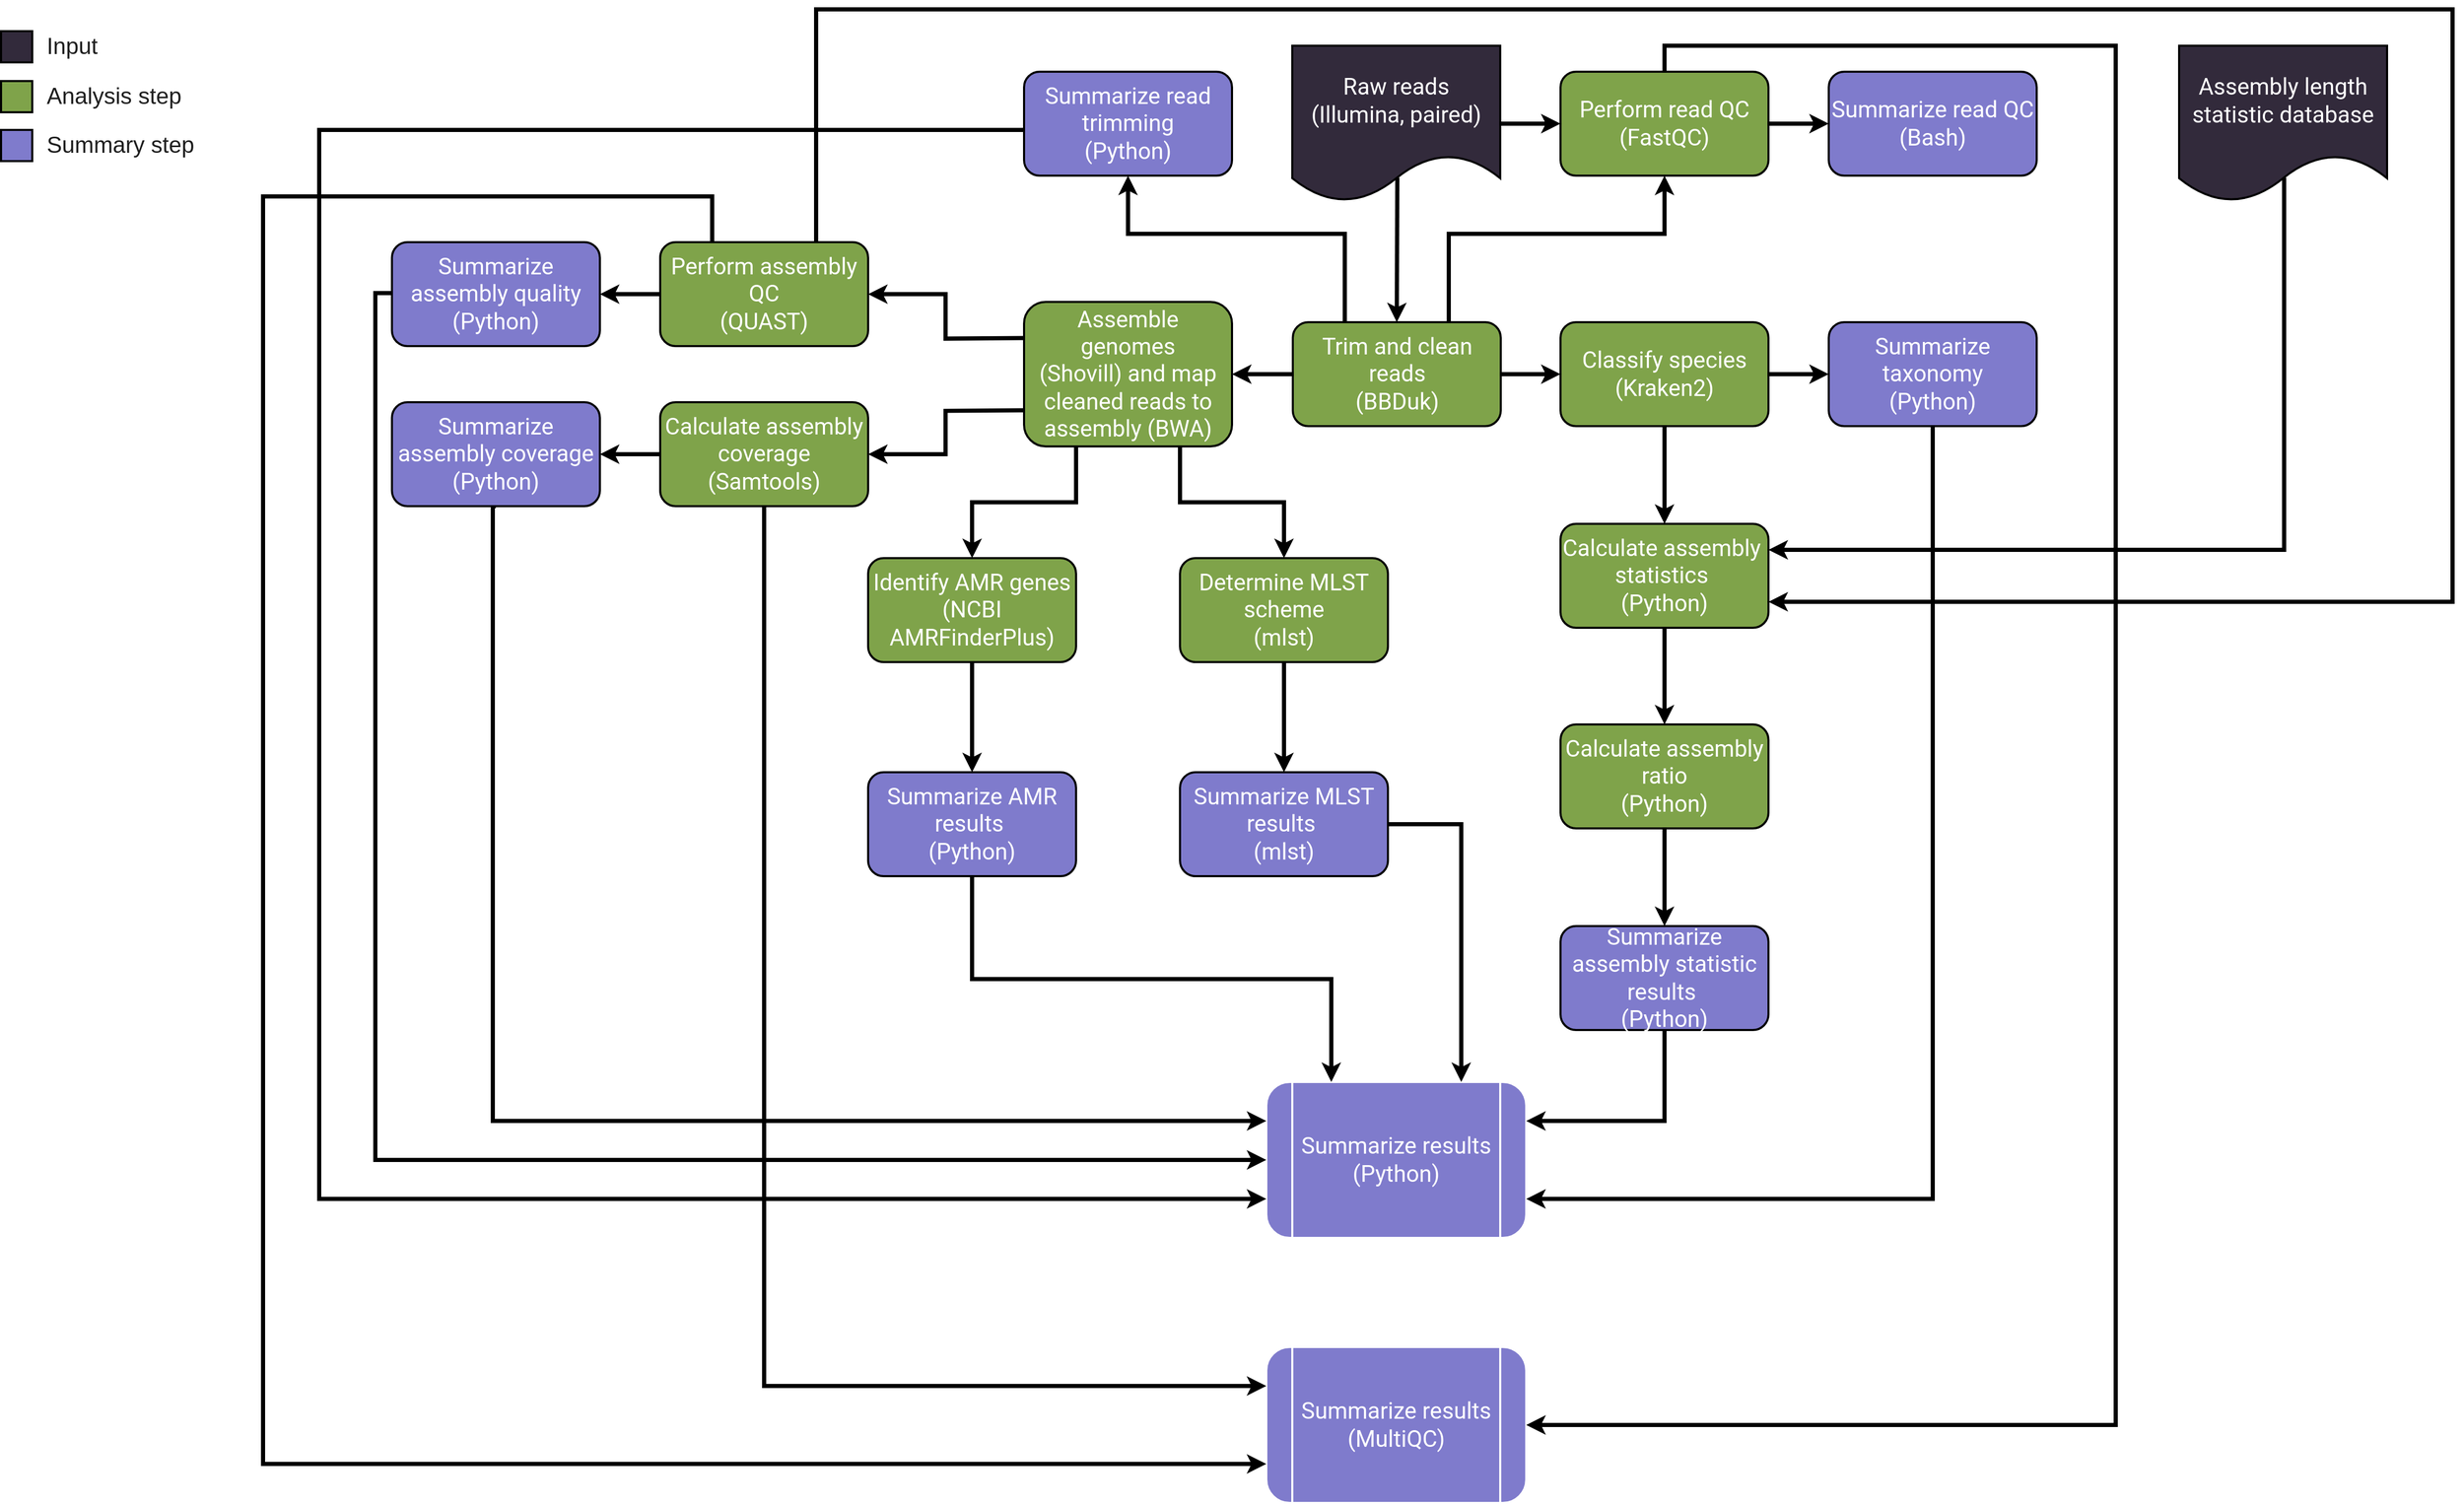 <mxfile version="24.7.4">
  <diagram id="zaj-77zzGth_qm0ea0zi" name="Page-1">
    <mxGraphModel dx="3568" dy="1560" grid="1" gridSize="18" guides="1" tooltips="1" connect="1" arrows="1" fold="1" page="1" pageScale="1" pageWidth="700" pageHeight="1000" math="0" shadow="0">
      <root>
        <mxCell id="0" />
        <mxCell id="1" parent="0" />
        <mxCell id="bG7kF-eDyVyMRc1yQhHg-40" style="edgeStyle=orthogonalEdgeStyle;rounded=0;orthogonalLoop=1;jettySize=auto;html=1;exitX=1;exitY=0.5;exitDx=0;exitDy=0;entryX=0;entryY=0.5;entryDx=0;entryDy=0;strokeWidth=3;fontColor=#FFFFFF;" parent="1" edge="1">
          <mxGeometry relative="1" as="geometry">
            <mxPoint x="1115.5" y="553" as="sourcePoint" />
          </mxGeometry>
        </mxCell>
        <mxCell id="eSTzG9Dg9wsVzItm2bsZ-59" value="&lt;div style=&quot;font-size: 22px&quot;&gt;Summarize results&lt;br&gt;&lt;/div&gt;&lt;div style=&quot;font-size: 22px&quot;&gt;(&lt;font color=&quot;#FFFFFF&quot;&gt;Python&lt;/font&gt;)&lt;/div&gt;" style="shape=process;whiteSpace=wrap;html=1;backgroundOutline=1;rounded=1;fontSize=22;fillColor=#7F7BCC;strokeColor=#FFFFFF;fontFamily=Roboto;fontSource=https%3A%2F%2Ffonts.googleapis.com%2Fcss%3Ffamily%3DRoboto;strokeWidth=2;fontColor=#FFFFFF;" parent="1" vertex="1">
          <mxGeometry x="623" y="1122" width="250" height="150" as="geometry" />
        </mxCell>
        <mxCell id="PkgLt4SOAebxEJz2yjH2-6" value="&lt;div style=&quot;font-size: 22px&quot;&gt;Summarize results&lt;br&gt;&lt;/div&gt;&lt;div style=&quot;font-size: 22px&quot;&gt;(MultiQC)&lt;br style=&quot;font-size: 22px&quot;&gt;&lt;/div&gt;" style="shape=process;whiteSpace=wrap;html=1;backgroundOutline=1;rounded=1;fontSize=22;fillColor=#7F7BCC;strokeColor=#FFFFFF;fontFamily=Roboto;fontSource=https%3A%2F%2Ffonts.googleapis.com%2Fcss%3Ffamily%3DRoboto;strokeWidth=2;fontColor=#FFFFFF;" parent="1" vertex="1">
          <mxGeometry x="623" y="1377" width="250" height="150" as="geometry" />
        </mxCell>
        <mxCell id="JsJ1Nn-EEoEPCJZCX59y-26" style="edgeStyle=orthogonalEdgeStyle;rounded=0;orthogonalLoop=1;jettySize=auto;html=1;exitX=0.25;exitY=0;exitDx=0;exitDy=0;entryX=0.5;entryY=1;entryDx=0;entryDy=0;strokeWidth=4;" parent="1" source="eSTzG9Dg9wsVzItm2bsZ-2" target="PkgLt4SOAebxEJz2yjH2-20" edge="1">
          <mxGeometry relative="1" as="geometry">
            <Array as="points">
              <mxPoint x="699" y="306" />
              <mxPoint x="490" y="306" />
            </Array>
          </mxGeometry>
        </mxCell>
        <mxCell id="5AO2dUzgLQWzkypHLnlh-51" style="edgeStyle=orthogonalEdgeStyle;rounded=0;orthogonalLoop=1;jettySize=auto;html=1;entryX=1;entryY=0.25;entryDx=0;entryDy=0;strokeWidth=4;" edge="1" parent="1" target="5AO2dUzgLQWzkypHLnlh-2">
          <mxGeometry relative="1" as="geometry">
            <mxPoint x="1602" y="252" as="sourcePoint" />
            <Array as="points">
              <mxPoint x="1602" y="610" />
            </Array>
          </mxGeometry>
        </mxCell>
        <mxCell id="413VoMUW_C2pwNcvxcJ9-12" value="&lt;div&gt;Assembly length statistic database&lt;/div&gt;" style="shape=document;whiteSpace=wrap;html=1;boundedLbl=1;rounded=1;fontSize=22;fillColor=#322A3B;strokeColor=#000000;fontFamily=Roboto;fontSource=https%3A%2F%2Ffonts.googleapis.com%2Fcss%3Ffamily%3DRoboto;strokeWidth=2;fontColor=#ffffff;" parent="1" vertex="1">
          <mxGeometry x="1501" y="125" width="200" height="150" as="geometry" />
        </mxCell>
        <mxCell id="JsJ1Nn-EEoEPCJZCX59y-54" style="edgeStyle=orthogonalEdgeStyle;rounded=0;orthogonalLoop=1;jettySize=auto;html=1;exitX=0.75;exitY=0;exitDx=0;exitDy=0;entryX=0.5;entryY=1;entryDx=0;entryDy=0;strokeWidth=4;" parent="1" source="eSTzG9Dg9wsVzItm2bsZ-2" target="PkgLt4SOAebxEJz2yjH2-53" edge="1">
          <mxGeometry relative="1" as="geometry">
            <Array as="points">
              <mxPoint x="799" y="306" />
              <mxPoint x="1006" y="306" />
            </Array>
          </mxGeometry>
        </mxCell>
        <mxCell id="5AO2dUzgLQWzkypHLnlh-15" style="edgeStyle=orthogonalEdgeStyle;rounded=0;orthogonalLoop=1;jettySize=auto;html=1;exitX=0.25;exitY=1;exitDx=0;exitDy=0;strokeWidth=4;" edge="1" parent="1" source="eSTzG9Dg9wsVzItm2bsZ-7" target="413VoMUW_C2pwNcvxcJ9-8">
          <mxGeometry relative="1" as="geometry" />
        </mxCell>
        <mxCell id="5AO2dUzgLQWzkypHLnlh-16" style="edgeStyle=orthogonalEdgeStyle;rounded=0;orthogonalLoop=1;jettySize=auto;html=1;exitX=0.75;exitY=1;exitDx=0;exitDy=0;strokeWidth=4;" edge="1" parent="1" source="eSTzG9Dg9wsVzItm2bsZ-7" target="5AO2dUzgLQWzkypHLnlh-4">
          <mxGeometry relative="1" as="geometry" />
        </mxCell>
        <mxCell id="eSTzG9Dg9wsVzItm2bsZ-7" value="&lt;div&gt;Assemble &lt;br&gt;&lt;/div&gt;&lt;div&gt;genomes &lt;br&gt;&lt;/div&gt;&lt;div&gt;(Shovill) and map cleaned reads to assembly (BWA)&lt;br&gt;&lt;/div&gt;" style="rounded=1;whiteSpace=wrap;html=1;fontFamily=Roboto;fontSize=22;fillColor=#7FA34A;strokeColor=#000000;fontSource=https%3A%2F%2Ffonts.googleapis.com%2Fcss%3Ffamily%3DRoboto;strokeWidth=2;fontColor=#FFFFFF;" parent="1" vertex="1">
          <mxGeometry x="390" y="371.5" width="200" height="139" as="geometry" />
        </mxCell>
        <mxCell id="5AO2dUzgLQWzkypHLnlh-7" style="edgeStyle=orthogonalEdgeStyle;rounded=0;orthogonalLoop=1;jettySize=auto;html=1;exitX=1;exitY=0.5;exitDx=0;exitDy=0;entryX=0;entryY=0.5;entryDx=0;entryDy=0;strokeWidth=4;" edge="1" parent="1" source="eSTzG9Dg9wsVzItm2bsZ-2" target="413VoMUW_C2pwNcvxcJ9-13">
          <mxGeometry relative="1" as="geometry" />
        </mxCell>
        <mxCell id="eSTzG9Dg9wsVzItm2bsZ-2" value="&lt;div&gt;Trim and clean reads&lt;/div&gt;&lt;div&gt;(BBDuk)&lt;/div&gt;" style="rounded=1;whiteSpace=wrap;html=1;fontFamily=Roboto;fontSize=22;fillColor=#7FA34A;strokeColor=#000000;flipH=0;fontSource=https%3A%2F%2Ffonts.googleapis.com%2Fcss%3Ffamily%3DRoboto;strokeWidth=2;fontColor=#FFFFFF;" parent="1" vertex="1">
          <mxGeometry x="648.5" y="391" width="200" height="100" as="geometry" />
        </mxCell>
        <mxCell id="JsJ1Nn-EEoEPCJZCX59y-27" style="edgeStyle=orthogonalEdgeStyle;rounded=0;orthogonalLoop=1;jettySize=auto;html=1;exitX=0;exitY=0.5;exitDx=0;exitDy=0;strokeWidth=4;" parent="1" source="eSTzG9Dg9wsVzItm2bsZ-2" target="eSTzG9Dg9wsVzItm2bsZ-7" edge="1">
          <mxGeometry relative="1" as="geometry" />
        </mxCell>
        <mxCell id="JsJ1Nn-EEoEPCJZCX59y-12" style="edgeStyle=orthogonalEdgeStyle;rounded=0;orthogonalLoop=1;jettySize=auto;html=1;exitX=0;exitY=0.25;exitDx=0;exitDy=0;strokeWidth=4;" parent="1" target="eSTzG9Dg9wsVzItm2bsZ-29" edge="1">
          <mxGeometry relative="1" as="geometry">
            <mxPoint x="389" y="406.25" as="sourcePoint" />
          </mxGeometry>
        </mxCell>
        <mxCell id="JsJ1Nn-EEoEPCJZCX59y-13" style="edgeStyle=orthogonalEdgeStyle;rounded=0;orthogonalLoop=1;jettySize=auto;html=1;exitX=0;exitY=0.75;exitDx=0;exitDy=0;strokeWidth=4;" parent="1" target="PkgLt4SOAebxEJz2yjH2-21" edge="1">
          <mxGeometry relative="1" as="geometry">
            <mxPoint x="389" y="475.75" as="sourcePoint" />
          </mxGeometry>
        </mxCell>
        <mxCell id="5AO2dUzgLQWzkypHLnlh-17" style="edgeStyle=orthogonalEdgeStyle;rounded=0;orthogonalLoop=1;jettySize=auto;html=1;exitX=0.5;exitY=1;exitDx=0;exitDy=0;entryX=0.5;entryY=0;entryDx=0;entryDy=0;strokeWidth=4;" edge="1" parent="1" source="413VoMUW_C2pwNcvxcJ9-8" target="413VoMUW_C2pwNcvxcJ9-9">
          <mxGeometry relative="1" as="geometry" />
        </mxCell>
        <mxCell id="413VoMUW_C2pwNcvxcJ9-8" value="Identify AMR genes (NCBI AMRFinderPlus)" style="rounded=1;whiteSpace=wrap;html=1;fontFamily=Roboto;fontSize=22;fillColor=#7FA34A;strokeColor=#000000;flipH=0;fontSource=https%3A%2F%2Ffonts.googleapis.com%2Fcss%3Ffamily%3DRoboto;strokeWidth=2;fontColor=#FFFFFF;" parent="1" vertex="1">
          <mxGeometry x="240" y="618" width="200" height="100" as="geometry" />
        </mxCell>
        <mxCell id="5AO2dUzgLQWzkypHLnlh-8" style="edgeStyle=orthogonalEdgeStyle;rounded=0;orthogonalLoop=1;jettySize=auto;html=1;exitX=1;exitY=0.5;exitDx=0;exitDy=0;entryX=0;entryY=0.5;entryDx=0;entryDy=0;strokeWidth=4;" edge="1" parent="1" source="413VoMUW_C2pwNcvxcJ9-13" target="413VoMUW_C2pwNcvxcJ9-14">
          <mxGeometry relative="1" as="geometry" />
        </mxCell>
        <mxCell id="5AO2dUzgLQWzkypHLnlh-20" style="edgeStyle=orthogonalEdgeStyle;rounded=0;orthogonalLoop=1;jettySize=auto;html=1;exitX=0.5;exitY=1;exitDx=0;exitDy=0;strokeWidth=4;" edge="1" parent="1" source="413VoMUW_C2pwNcvxcJ9-13" target="5AO2dUzgLQWzkypHLnlh-2">
          <mxGeometry relative="1" as="geometry" />
        </mxCell>
        <mxCell id="413VoMUW_C2pwNcvxcJ9-13" value="&lt;div style=&quot;font-size: 22px&quot;&gt;Classify species&lt;br&gt;&lt;/div&gt;&lt;div style=&quot;font-size: 22px&quot;&gt;(Kraken2)&lt;br style=&quot;font-size: 22px&quot;&gt;&lt;/div&gt;" style="rounded=1;whiteSpace=wrap;html=1;fontFamily=Roboto;fontSize=22;fillColor=#7FA34A;strokeColor=#000000;flipH=0;fontSource=https%3A%2F%2Ffonts.googleapis.com%2Fcss%3Ffamily%3DRoboto;strokeWidth=2;fontColor=#FFFFFF;" parent="1" vertex="1">
          <mxGeometry x="906" y="391" width="200" height="100" as="geometry" />
        </mxCell>
        <mxCell id="JsJ1Nn-EEoEPCJZCX59y-76" style="edgeStyle=orthogonalEdgeStyle;rounded=0;orthogonalLoop=1;jettySize=auto;html=1;exitX=0.5;exitY=1;exitDx=0;exitDy=0;entryX=0;entryY=0.25;entryDx=0;entryDy=0;strokeWidth=4;" parent="1" source="PkgLt4SOAebxEJz2yjH2-22" target="eSTzG9Dg9wsVzItm2bsZ-59" edge="1">
          <mxGeometry relative="1" as="geometry">
            <Array as="points">
              <mxPoint x="-121" y="1160" />
            </Array>
            <mxPoint x="-127" y="517" as="sourcePoint" />
          </mxGeometry>
        </mxCell>
        <mxCell id="PkgLt4SOAebxEJz2yjH2-22" value="&lt;div&gt;&lt;font color=&quot;#FFFFFF&quot;&gt;Summarize assembly coverage&lt;/font&gt;&lt;/div&gt;&lt;div&gt;&lt;font color=&quot;#FFFFFF&quot;&gt;(&lt;/font&gt;&lt;font color=&quot;#FFFFFF&quot;&gt;Python&lt;/font&gt;&lt;font color=&quot;#FFFFFF&quot;&gt;)&lt;/font&gt;&lt;/div&gt;" style="rounded=1;whiteSpace=wrap;html=1;fontFamily=Roboto;fontSize=22;fillColor=#7F7BCC;strokeColor=#000000;fontSource=https%3A%2F%2Ffonts.googleapis.com%2Fcss%3Ffamily%3DRoboto;strokeWidth=2;" parent="1" vertex="1">
          <mxGeometry x="-218" y="468" width="200" height="100" as="geometry" />
        </mxCell>
        <mxCell id="JsJ1Nn-EEoEPCJZCX59y-75" style="edgeStyle=orthogonalEdgeStyle;rounded=0;orthogonalLoop=1;jettySize=auto;html=1;exitX=0;exitY=0.5;exitDx=0;exitDy=0;entryX=0;entryY=0.5;entryDx=0;entryDy=0;strokeWidth=4;" parent="1" target="eSTzG9Dg9wsVzItm2bsZ-59" edge="1">
          <mxGeometry relative="1" as="geometry">
            <Array as="points">
              <mxPoint x="-234" y="363" />
              <mxPoint x="-234" y="1197" />
            </Array>
            <mxPoint x="-127" y="363" as="sourcePoint" />
          </mxGeometry>
        </mxCell>
        <mxCell id="PkgLt4SOAebxEJz2yjH2-23" value="&lt;div&gt;&lt;font color=&quot;#FFFFFF&quot;&gt;Summarize assembly quality&lt;br&gt;&lt;/font&gt;&lt;/div&gt;&lt;div&gt;&lt;font color=&quot;#FFFFFF&quot;&gt;(&lt;/font&gt;&lt;font color=&quot;#FFFFFF&quot;&gt;Python&lt;/font&gt;&lt;font color=&quot;#FFFFFF&quot;&gt;)&lt;/font&gt;&lt;/div&gt;" style="rounded=1;whiteSpace=wrap;html=1;fontFamily=Roboto;fontSize=22;fillColor=#7F7BCC;strokeColor=#000000;fontSource=https%3A%2F%2Ffonts.googleapis.com%2Fcss%3Ffamily%3DRoboto;strokeWidth=2;" parent="1" vertex="1">
          <mxGeometry x="-218" y="314" width="200" height="100" as="geometry" />
        </mxCell>
        <mxCell id="JsJ1Nn-EEoEPCJZCX59y-10" style="edgeStyle=orthogonalEdgeStyle;rounded=0;orthogonalLoop=1;jettySize=auto;html=1;exitX=0;exitY=0.5;exitDx=0;exitDy=0;entryX=1;entryY=0.5;entryDx=0;entryDy=0;strokeWidth=4;" parent="1" source="eSTzG9Dg9wsVzItm2bsZ-29" target="PkgLt4SOAebxEJz2yjH2-23" edge="1">
          <mxGeometry relative="1" as="geometry" />
        </mxCell>
        <mxCell id="JsJ1Nn-EEoEPCJZCX59y-82" style="edgeStyle=orthogonalEdgeStyle;rounded=0;orthogonalLoop=1;jettySize=auto;html=1;exitX=0.25;exitY=0;exitDx=0;exitDy=0;entryX=0;entryY=0.75;entryDx=0;entryDy=0;strokeWidth=4;" parent="1" source="eSTzG9Dg9wsVzItm2bsZ-29" target="PkgLt4SOAebxEJz2yjH2-6" edge="1">
          <mxGeometry relative="1" as="geometry">
            <Array as="points">
              <mxPoint x="90" y="270" />
              <mxPoint x="-342" y="270" />
              <mxPoint x="-342" y="1490" />
            </Array>
            <mxPoint x="231" y="313" as="sourcePoint" />
          </mxGeometry>
        </mxCell>
        <mxCell id="5AO2dUzgLQWzkypHLnlh-49" style="edgeStyle=orthogonalEdgeStyle;rounded=0;orthogonalLoop=1;jettySize=auto;html=1;exitX=0.75;exitY=0;exitDx=0;exitDy=0;entryX=1;entryY=0.75;entryDx=0;entryDy=0;strokeWidth=4;" edge="1" parent="1" source="eSTzG9Dg9wsVzItm2bsZ-29" target="5AO2dUzgLQWzkypHLnlh-2">
          <mxGeometry relative="1" as="geometry">
            <Array as="points">
              <mxPoint x="190" y="90" />
              <mxPoint x="1764" y="90" />
              <mxPoint x="1764" y="660" />
            </Array>
          </mxGeometry>
        </mxCell>
        <mxCell id="eSTzG9Dg9wsVzItm2bsZ-29" value="&lt;div&gt;Perform assembly QC&lt;/div&gt;&lt;div&gt;(QUAST)&lt;/div&gt;" style="rounded=1;whiteSpace=wrap;html=1;fontFamily=Roboto;fontSize=22;fillColor=#7FA34A;strokeColor=#000000;fontSource=https%3A%2F%2Ffonts.googleapis.com%2Fcss%3Ffamily%3DRoboto;strokeWidth=2;fontColor=#FFFFFF;" parent="1" vertex="1">
          <mxGeometry x="40" y="314" width="200" height="100" as="geometry" />
        </mxCell>
        <mxCell id="JsJ1Nn-EEoEPCJZCX59y-11" style="edgeStyle=orthogonalEdgeStyle;rounded=0;orthogonalLoop=1;jettySize=auto;html=1;exitX=0;exitY=0.5;exitDx=0;exitDy=0;entryX=1;entryY=0.5;entryDx=0;entryDy=0;strokeWidth=4;" parent="1" source="PkgLt4SOAebxEJz2yjH2-21" target="PkgLt4SOAebxEJz2yjH2-22" edge="1">
          <mxGeometry relative="1" as="geometry" />
        </mxCell>
        <mxCell id="5AO2dUzgLQWzkypHLnlh-29" style="edgeStyle=orthogonalEdgeStyle;rounded=0;orthogonalLoop=1;jettySize=auto;html=1;exitX=0.5;exitY=1;exitDx=0;exitDy=0;entryX=0;entryY=0.25;entryDx=0;entryDy=0;strokeWidth=4;" edge="1" parent="1" source="PkgLt4SOAebxEJz2yjH2-21" target="PkgLt4SOAebxEJz2yjH2-6">
          <mxGeometry relative="1" as="geometry" />
        </mxCell>
        <mxCell id="PkgLt4SOAebxEJz2yjH2-21" value="Calculate assembly coverage (Samtools)" style="rounded=1;whiteSpace=wrap;html=1;fontFamily=Roboto;fontSize=22;fillColor=#7FA34A;strokeColor=#000000;fontSource=https%3A%2F%2Ffonts.googleapis.com%2Fcss%3Ffamily%3DRoboto;strokeWidth=2;fontColor=#FFFFFF;" parent="1" vertex="1">
          <mxGeometry x="40" y="468" width="200" height="100" as="geometry" />
        </mxCell>
        <mxCell id="JsJ1Nn-EEoEPCJZCX59y-64" style="edgeStyle=orthogonalEdgeStyle;rounded=0;orthogonalLoop=1;jettySize=auto;html=1;exitX=0.5;exitY=0;exitDx=0;exitDy=0;entryX=1;entryY=0.5;entryDx=0;entryDy=0;strokeWidth=4;" parent="1" target="PkgLt4SOAebxEJz2yjH2-6" edge="1">
          <mxGeometry relative="1" as="geometry">
            <Array as="points">
              <mxPoint x="1006" y="125" />
              <mxPoint x="1440" y="125" />
              <mxPoint x="1440" y="1452" />
            </Array>
            <mxPoint x="1006" y="149" as="sourcePoint" />
          </mxGeometry>
        </mxCell>
        <mxCell id="JsJ1Nn-EEoEPCJZCX59y-74" style="edgeStyle=orthogonalEdgeStyle;rounded=0;orthogonalLoop=1;jettySize=auto;html=1;exitX=0;exitY=0.5;exitDx=0;exitDy=0;strokeWidth=4;entryX=0;entryY=0.75;entryDx=0;entryDy=0;" parent="1" target="eSTzG9Dg9wsVzItm2bsZ-59" edge="1">
          <mxGeometry relative="1" as="geometry">
            <Array as="points">
              <mxPoint x="-288" y="206" />
              <mxPoint x="-288" y="1235" />
            </Array>
            <mxPoint x="390" y="206" as="sourcePoint" />
            <mxPoint x="612" y="1314" as="targetPoint" />
          </mxGeometry>
        </mxCell>
        <mxCell id="PkgLt4SOAebxEJz2yjH2-20" value="&lt;div&gt;&lt;font&gt;Summarize read trimming&lt;br&gt;&lt;/font&gt;&lt;/div&gt;&lt;div&gt;&lt;font&gt;(&lt;/font&gt;&lt;font&gt;Python&lt;/font&gt;&lt;font&gt;)&lt;/font&gt;&lt;/div&gt;" style="rounded=1;whiteSpace=wrap;html=1;fontFamily=Roboto;fontSize=22;fillColor=#7F7BCC;strokeColor=#000000;fontSource=https%3A%2F%2Ffonts.googleapis.com%2Fcss%3Ffamily%3DRoboto;strokeWidth=2;fontColor=#FFFFFF;" parent="1" vertex="1">
          <mxGeometry x="390" y="150" width="200" height="100" as="geometry" />
        </mxCell>
        <mxCell id="eSTzG9Dg9wsVzItm2bsZ-28" value="&lt;div style=&quot;font-size: 22px&quot;&gt;Raw reads&lt;br style=&quot;font-size: 22px&quot;&gt;&lt;/div&gt;&lt;div style=&quot;font-size: 22px&quot;&gt;(Illumina, paired)&lt;br style=&quot;font-size: 22px&quot;&gt;&lt;/div&gt;" style="shape=document;whiteSpace=wrap;html=1;boundedLbl=1;rounded=1;fontSize=22;fillColor=#322A3B;strokeColor=#000000;fontFamily=Roboto;fontSource=https%3A%2F%2Ffonts.googleapis.com%2Fcss%3Ffamily%3DRoboto;strokeWidth=2;fontColor=#ffffff;" parent="1" vertex="1">
          <mxGeometry x="648" y="125" width="200" height="150" as="geometry" />
        </mxCell>
        <mxCell id="PkgLt4SOAebxEJz2yjH2-53" value="&lt;div style=&quot;font-size: 22px&quot;&gt;Perform read QC&lt;/div&gt;&lt;div style=&quot;font-size: 22px&quot;&gt;(FastQC)&lt;/div&gt;" style="rounded=1;whiteSpace=wrap;html=1;fontFamily=Roboto;fontSize=22;fillColor=#7FA34A;strokeColor=#000000;flipH=0;fontSource=https%3A%2F%2Ffonts.googleapis.com%2Fcss%3Ffamily%3DRoboto;strokeWidth=2;fontColor=#FFFFFF;" parent="1" vertex="1">
          <mxGeometry x="906" y="150" width="200" height="100" as="geometry" />
        </mxCell>
        <mxCell id="PkgLt4SOAebxEJz2yjH2-54" value="&lt;font&gt;Summarize read QC (Bash)&lt;/font&gt;" style="rounded=1;whiteSpace=wrap;html=1;fontFamily=Roboto;fontSize=22;fillColor=#7F7BCC;strokeColor=#000000;fontSource=https%3A%2F%2Ffonts.googleapis.com%2Fcss%3Ffamily%3DRoboto;strokeWidth=2;fontColor=#FFFFFF;" parent="1" vertex="1">
          <mxGeometry x="1164" y="150" width="200" height="100" as="geometry" />
        </mxCell>
        <mxCell id="x6H9U5aBABJWhcZHyBx3-2" style="edgeStyle=orthogonalEdgeStyle;rounded=0;orthogonalLoop=1;jettySize=auto;html=1;exitX=0.5;exitY=1;exitDx=0;exitDy=0;fontColor=#FFFFFF;" parent="1" source="PkgLt4SOAebxEJz2yjH2-20" target="PkgLt4SOAebxEJz2yjH2-20" edge="1">
          <mxGeometry relative="1" as="geometry" />
        </mxCell>
        <mxCell id="JsJ1Nn-EEoEPCJZCX59y-18" style="edgeStyle=orthogonalEdgeStyle;rounded=0;orthogonalLoop=1;jettySize=auto;html=1;exitX=1;exitY=0.5;exitDx=0;exitDy=0;entryX=0;entryY=0.5;entryDx=0;entryDy=0;strokeWidth=4;" parent="1" source="eSTzG9Dg9wsVzItm2bsZ-28" target="PkgLt4SOAebxEJz2yjH2-53" edge="1">
          <mxGeometry relative="1" as="geometry" />
        </mxCell>
        <mxCell id="JsJ1Nn-EEoEPCJZCX59y-19" style="edgeStyle=orthogonalEdgeStyle;rounded=0;orthogonalLoop=1;jettySize=auto;html=1;exitX=1;exitY=0.5;exitDx=0;exitDy=0;entryX=0;entryY=0.5;entryDx=0;entryDy=0;strokeWidth=4;" parent="1" source="PkgLt4SOAebxEJz2yjH2-53" target="PkgLt4SOAebxEJz2yjH2-54" edge="1">
          <mxGeometry relative="1" as="geometry" />
        </mxCell>
        <mxCell id="5AO2dUzgLQWzkypHLnlh-23" style="edgeStyle=orthogonalEdgeStyle;rounded=0;orthogonalLoop=1;jettySize=auto;html=1;exitX=0.5;exitY=1;exitDx=0;exitDy=0;entryX=0.25;entryY=0;entryDx=0;entryDy=0;strokeWidth=4;" edge="1" parent="1" source="413VoMUW_C2pwNcvxcJ9-9" target="eSTzG9Dg9wsVzItm2bsZ-59">
          <mxGeometry relative="1" as="geometry" />
        </mxCell>
        <mxCell id="413VoMUW_C2pwNcvxcJ9-9" value="Summarize AMR results&amp;nbsp;&lt;div&gt;(Python)&lt;/div&gt;" style="rounded=1;whiteSpace=wrap;html=1;fontFamily=Roboto;fontSize=22;fillColor=#7F7BCC;strokeColor=#000000;flipH=0;fontSource=https%3A%2F%2Ffonts.googleapis.com%2Fcss%3Ffamily%3DRoboto;strokeWidth=2;fontColor=#FFFFFF;" parent="1" vertex="1">
          <mxGeometry x="240" y="824" width="200" height="100" as="geometry" />
        </mxCell>
        <mxCell id="5AO2dUzgLQWzkypHLnlh-26" style="edgeStyle=orthogonalEdgeStyle;rounded=0;orthogonalLoop=1;jettySize=auto;html=1;exitX=0.5;exitY=1;exitDx=0;exitDy=0;entryX=1;entryY=0.75;entryDx=0;entryDy=0;strokeWidth=4;" edge="1" parent="1" source="413VoMUW_C2pwNcvxcJ9-14" target="eSTzG9Dg9wsVzItm2bsZ-59">
          <mxGeometry relative="1" as="geometry" />
        </mxCell>
        <mxCell id="413VoMUW_C2pwNcvxcJ9-14" value="&lt;div&gt;&lt;font&gt;Summarize taxonomy&lt;br&gt;&lt;/font&gt;&lt;/div&gt;&lt;div&gt;&lt;font&gt;(&lt;/font&gt;&lt;font&gt;Python&lt;/font&gt;&lt;font&gt;)&lt;/font&gt;&lt;/div&gt;" style="rounded=1;whiteSpace=wrap;html=1;fontFamily=Roboto;fontSize=22;fillColor=#7F7BCC;strokeColor=#000000;fontSource=https%3A%2F%2Ffonts.googleapis.com%2Fcss%3Ffamily%3DRoboto;strokeWidth=2;fontColor=#FFFFFF;" parent="1" vertex="1">
          <mxGeometry x="1164" y="391" width="200" height="100" as="geometry" />
        </mxCell>
        <mxCell id="JsJ1Nn-EEoEPCJZCX59y-102" value="" style="endArrow=classic;html=1;rounded=0;entryX=0.5;entryY=0;entryDx=0;entryDy=0;strokeWidth=4;" parent="1" target="eSTzG9Dg9wsVzItm2bsZ-2" edge="1">
          <mxGeometry width="50" height="50" relative="1" as="geometry">
            <mxPoint x="749" y="252" as="sourcePoint" />
            <mxPoint x="748" y="291" as="targetPoint" />
          </mxGeometry>
        </mxCell>
        <mxCell id="pc77ESJ51tyzvKWDY_2_-42" value="Summary step" style="text;html=1;align=left;verticalAlign=middle;resizable=0;points=[];autosize=1;strokeColor=none;fillColor=none;fontColor=#1F1F1F;fontSize=22;fontStyle=0" parent="1" vertex="1">
          <mxGeometry x="-552" y="203" width="180" height="36" as="geometry" />
        </mxCell>
        <mxCell id="pc77ESJ51tyzvKWDY_2_-37" value="" style="rounded=0;whiteSpace=wrap;html=1;fontFamily=Roboto;fontSize=22;fillColor=#7FA34A;strokeColor=#000000;fontSource=https%3A%2F%2Ffonts.googleapis.com%2Fcss%3Ffamily%3DRoboto;strokeWidth=2;" parent="1" vertex="1">
          <mxGeometry x="-594" y="159" width="30" height="30" as="geometry" />
        </mxCell>
        <mxCell id="pc77ESJ51tyzvKWDY_2_-41" value="&lt;div style=&quot;font-size: 22px;&quot;&gt;Analysis step&lt;br&gt;&lt;/div&gt;" style="text;html=1;align=left;verticalAlign=middle;resizable=0;points=[];autosize=1;strokeColor=none;fillColor=none;fontColor=#1F1F1F;fontSize=22;fontStyle=0" parent="1" vertex="1">
          <mxGeometry x="-552" y="156" width="162" height="36" as="geometry" />
        </mxCell>
        <mxCell id="pc77ESJ51tyzvKWDY_2_-35" value="" style="rounded=0;whiteSpace=wrap;html=1;fontFamily=Roboto;fontSize=22;fillColor=#7F7BCC;strokeColor=#000000;fontSource=https%3A%2F%2Ffonts.googleapis.com%2Fcss%3Ffamily%3DRoboto;strokeWidth=2;" parent="1" vertex="1">
          <mxGeometry x="-594" y="206" width="30" height="30" as="geometry" />
        </mxCell>
        <mxCell id="pc77ESJ51tyzvKWDY_2_-36" value="" style="rounded=0;whiteSpace=wrap;html=1;fontFamily=Roboto;fontSize=22;fillColor=#322A3B;strokeColor=#000000;fontSource=https%3A%2F%2Ffonts.googleapis.com%2Fcss%3Ffamily%3DRoboto;strokeWidth=2;fontColor=#ffffff;" parent="1" vertex="1">
          <mxGeometry x="-594" y="111" width="30" height="30" as="geometry" />
        </mxCell>
        <mxCell id="x6H9U5aBABJWhcZHyBx3-87" value="&lt;div style=&quot;font-size: 22px;&quot;&gt;Input&lt;/div&gt;" style="text;html=1;align=left;verticalAlign=middle;resizable=0;points=[];autosize=1;strokeColor=none;fillColor=none;fontColor=#1F1F1F;fontSize=22;fontStyle=0" parent="1" vertex="1">
          <mxGeometry x="-552" y="108" width="90" height="36" as="geometry" />
        </mxCell>
        <mxCell id="5AO2dUzgLQWzkypHLnlh-47" style="edgeStyle=orthogonalEdgeStyle;rounded=0;orthogonalLoop=1;jettySize=auto;html=1;exitX=0.5;exitY=1;exitDx=0;exitDy=0;strokeWidth=4;" edge="1" parent="1" source="5AO2dUzgLQWzkypHLnlh-2" target="5AO2dUzgLQWzkypHLnlh-3">
          <mxGeometry relative="1" as="geometry" />
        </mxCell>
        <mxCell id="5AO2dUzgLQWzkypHLnlh-2" value="&lt;div&gt;&lt;font style=&quot;background-color: initial;&quot;&gt;Calculate assembly&amp;nbsp; statistics&amp;nbsp;&lt;/font&gt;&lt;/div&gt;&lt;div&gt;&lt;font style=&quot;background-color: initial;&quot;&gt;&lt;span style=&quot;color: rgba(0, 0, 0, 0); font-family: monospace; font-size: 0px; text-align: start; text-wrap: nowrap; background-color: initial;&quot;&gt;%3CmxGraphModel%3E%3Croot%3E%3CmxCell%20id%3D%220%22%2F%3E%3CmxCell%20id%3D%221%22%20parent%3D%220%22%2F%3E%3CmxCell%20id%3D%222%22%20value%3D%22%26lt%3Bdiv%26gt%3B%26lt%3Bfont%26gt%3BSummarize%20taxonomy%26lt%3Bbr%26gt%3B%26lt%3B%2Ffont%26gt%3B%26lt%3B%2Fdiv%26gt%3B%26lt%3Bdiv%26gt%3B%26lt%3Bfont%26gt%3B(%26lt%3B%2Ffont%26gt%3B%26lt%3Bfont%26gt%3BPython%26lt%3B%2Ffont%26gt%3B%26lt%3Bfont%26gt%3B)%26lt%3B%2Ffont%26gt%3B%26lt%3B%2Fdiv%26gt%3B%22%20style%3D%22rounded%3D1%3BwhiteSpace%3Dwrap%3Bhtml%3D1%3BfontFamily%3DRoboto%3BfontSize%3D22%3BfillColor%3D%2399566b%3BstrokeColor%3D%23000000%3BfontSource%3Dhttps%253A%252F%252Ffonts.googleapis.com%252Fcss%253Ffamily%253DRoboto%3BstrokeWidth%3D2%3BfontColor%3D%23FFFFFF%3B%22%20vertex%3D%221%22%20parent%3D%221%22%3E%3CmxGeometry%20x%3D%22900%22%20y%3D%22603%22%20width%3D%22200%22%20height%3D%22100%22%20as%3D%22geometry%22%2F%3E%3C%2FmxCell%3E%3C%2Froot%3E%3C%2FmxGraphModel%3E&lt;/span&gt;(&lt;/font&gt;&lt;font style=&quot;background-color: initial;&quot;&gt;Python&lt;/font&gt;&lt;font style=&quot;background-color: initial;&quot;&gt;)&lt;/font&gt;&lt;br&gt;&lt;/div&gt;" style="rounded=1;whiteSpace=wrap;html=1;fontFamily=Roboto;fontSize=22;fillColor=#7FA34A;strokeColor=#000000;fontSource=https%3A%2F%2Ffonts.googleapis.com%2Fcss%3Ffamily%3DRoboto;strokeWidth=2;fontColor=#FFFFFF;" vertex="1" parent="1">
          <mxGeometry x="906" y="585" width="200" height="100" as="geometry" />
        </mxCell>
        <mxCell id="5AO2dUzgLQWzkypHLnlh-46" style="edgeStyle=orthogonalEdgeStyle;rounded=0;orthogonalLoop=1;jettySize=auto;html=1;exitX=0.5;exitY=1;exitDx=0;exitDy=0;entryX=0.5;entryY=0;entryDx=0;entryDy=0;strokeWidth=4;" edge="1" parent="1" source="5AO2dUzgLQWzkypHLnlh-3" target="5AO2dUzgLQWzkypHLnlh-43">
          <mxGeometry relative="1" as="geometry" />
        </mxCell>
        <mxCell id="5AO2dUzgLQWzkypHLnlh-3" value="&lt;div&gt;&lt;font style=&quot;background-color: initial;&quot;&gt;&lt;span style=&quot;text-align: start; background-color: initial;&quot;&gt;Calculate assembly ratio&lt;/span&gt;&lt;/font&gt;&lt;/div&gt;&lt;div&gt;&lt;font style=&quot;background-color: initial;&quot;&gt;&lt;span style=&quot;color: rgba(0, 0, 0, 0); font-family: monospace; font-size: 0px; text-align: start; text-wrap: nowrap; background-color: initial;&quot;&gt;%3CmxGraphModel%3E%3Croot%3E%3CmxCell%20id%3D%220%22%2F%3E%3CmxCell%20id%3D%221%22%20parent%3D%220%22%2F%3E%3CmxCell%20id%3D%222%22%20value%3D%22%26lt%3Bdiv%26gt%3B%26lt%3Bfont%26gt%3BSummarize%20taxonomy%26lt%3Bbr%26gt%3B%26lt%3B%2Ffont%26gt%3B%26lt%3B%2Fdiv%26gt%3B%26lt%3Bdiv%26gt%3B%26lt%3Bfont%26gt%3B(%26lt%3B%2Ffont%26gt%3B%26lt%3Bfont%26gt%3BPython%26lt%3B%2Ffont%26gt%3B%26lt%3Bfont%26gt%3B)%26lt%3B%2Ffont%26gt%3B%26lt%3B%2Fdiv%26gt%3B%22%20style%3D%22rounded%3D1%3BwhiteSpace%3Dwrap%3Bhtml%3D1%3BfontFamily%3DRoboto%3BfontSize%3D22%3BfillColor%3D%2399566b%3BstrokeColor%3D%23000000%3BfontSource%3Dhttps%253A%252F%252Ffonts.googleapis.com%252Fcss%253Ffamily%253DRoboto%3BstrokeWidth%3D2%3BfontColor%3D%23FFFFFF%3B%22%20vertex%3D%221%22%20parent%3D%221%22%3E%3CmxGeometry%20x%3D%22900%22%20y%3D%22603%22%20width%3D%22200%22%20height%3D%22100%22%20as%3D%22geometry%22%2F%3E%3C%2FmxCell%3E%3C%2Froot%3E%3C%2FmxGraphModel%3E&lt;/span&gt;(&lt;/font&gt;&lt;font style=&quot;background-color: initial;&quot;&gt;Python&lt;/font&gt;&lt;font style=&quot;background-color: initial;&quot;&gt;)&lt;/font&gt;&lt;br&gt;&lt;/div&gt;" style="rounded=1;whiteSpace=wrap;html=1;fontFamily=Roboto;fontSize=22;fillColor=#7FA34A;strokeColor=#000000;fontSource=https%3A%2F%2Ffonts.googleapis.com%2Fcss%3Ffamily%3DRoboto;strokeWidth=2;fontColor=#FFFFFF;" vertex="1" parent="1">
          <mxGeometry x="906" y="778" width="200" height="100" as="geometry" />
        </mxCell>
        <mxCell id="5AO2dUzgLQWzkypHLnlh-18" style="edgeStyle=orthogonalEdgeStyle;rounded=0;orthogonalLoop=1;jettySize=auto;html=1;exitX=0.5;exitY=1;exitDx=0;exitDy=0;entryX=0.5;entryY=0;entryDx=0;entryDy=0;strokeWidth=4;" edge="1" parent="1" source="5AO2dUzgLQWzkypHLnlh-4" target="5AO2dUzgLQWzkypHLnlh-5">
          <mxGeometry relative="1" as="geometry" />
        </mxCell>
        <mxCell id="5AO2dUzgLQWzkypHLnlh-4" value="Determine MLST sch&lt;span style=&quot;color: rgba(0, 0, 0, 0); font-family: monospace; font-size: 0px; text-align: start; text-wrap: nowrap;&quot;&gt;%3CmxGraphModel%3E%3Croot%3E%3CmxCell%20id%3D%220%22%2F%3E%3CmxCell%20id%3D%221%22%20parent%3D%220%22%2F%3E%3CmxCell%20id%3D%222%22%20value%3D%22Summarize%20AMR%20results%26amp%3Bnbsp%3B%26lt%3Bdiv%26gt%3B(Python)%26lt%3B%2Fdiv%26gt%3B%22%20style%3D%22rounded%3D1%3BwhiteSpace%3Dwrap%3Bhtml%3D1%3BfontFamily%3DRoboto%3BfontSize%3D22%3BfillColor%3D%237fa34a%3BstrokeColor%3D%23000000%3BflipH%3D0%3BfontSource%3Dhttps%253A%252F%252Ffonts.googleapis.com%252Fcss%253Ffamily%253DRoboto%3BstrokeWidth%3D2%3BfontColor%3D%23FFFFFF%3B%22%20vertex%3D%221%22%20parent%3D%221%22%3E%3CmxGeometry%20x%3D%22390%22%20y%3D%22815%22%20width%3D%22200%22%20height%3D%22100%22%20as%3D%22geometry%22%2F%3E%3C%2FmxCell%3E%3C%2Froot%3E%3C%2FmxGraphModel%3E&lt;/span&gt;eme&lt;div&gt;(mlst)&lt;/div&gt;" style="rounded=1;whiteSpace=wrap;html=1;fontFamily=Roboto;fontSize=22;fillColor=#7FA34A;strokeColor=#000000;flipH=0;fontSource=https%3A%2F%2Ffonts.googleapis.com%2Fcss%3Ffamily%3DRoboto;strokeWidth=2;fontColor=#FFFFFF;" vertex="1" parent="1">
          <mxGeometry x="540" y="618" width="200" height="100" as="geometry" />
        </mxCell>
        <mxCell id="5AO2dUzgLQWzkypHLnlh-27" style="edgeStyle=orthogonalEdgeStyle;rounded=0;orthogonalLoop=1;jettySize=auto;html=1;exitX=1;exitY=0.5;exitDx=0;exitDy=0;entryX=0.75;entryY=0;entryDx=0;entryDy=0;strokeWidth=4;" edge="1" parent="1" source="5AO2dUzgLQWzkypHLnlh-5" target="eSTzG9Dg9wsVzItm2bsZ-59">
          <mxGeometry relative="1" as="geometry" />
        </mxCell>
        <mxCell id="5AO2dUzgLQWzkypHLnlh-5" value="&lt;div&gt;Summarize MLST results&amp;nbsp;&lt;/div&gt;&lt;div&gt;(mlst)&lt;/div&gt;" style="rounded=1;whiteSpace=wrap;html=1;fontFamily=Roboto;fontSize=22;fillColor=#7F7BCC;strokeColor=#000000;flipH=0;fontSource=https%3A%2F%2Ffonts.googleapis.com%2Fcss%3Ffamily%3DRoboto;strokeWidth=2;fontColor=#FFFFFF;" vertex="1" parent="1">
          <mxGeometry x="540" y="824" width="200" height="100" as="geometry" />
        </mxCell>
        <mxCell id="5AO2dUzgLQWzkypHLnlh-45" style="edgeStyle=orthogonalEdgeStyle;rounded=0;orthogonalLoop=1;jettySize=auto;html=1;exitX=0.5;exitY=1;exitDx=0;exitDy=0;entryX=1;entryY=0.25;entryDx=0;entryDy=0;strokeWidth=4;" edge="1" parent="1" source="5AO2dUzgLQWzkypHLnlh-43" target="eSTzG9Dg9wsVzItm2bsZ-59">
          <mxGeometry relative="1" as="geometry" />
        </mxCell>
        <mxCell id="5AO2dUzgLQWzkypHLnlh-43" value="&lt;div&gt;&lt;font style=&quot;background-color: initial;&quot;&gt;&lt;span style=&quot;text-align: start; background-color: initial;&quot;&gt;Summarize assembly statistic results&amp;nbsp;&lt;/span&gt;&lt;/font&gt;&lt;/div&gt;&lt;div&gt;&lt;font style=&quot;background-color: initial;&quot;&gt;&lt;span style=&quot;color: rgba(0, 0, 0, 0); font-family: monospace; font-size: 0px; text-align: start; text-wrap: nowrap; background-color: initial;&quot;&gt;%3CmxGraphModel%3E%3Croot%3E%3CmxCell%20id%3D%220%22%2F%3E%3CmxCell%20id%3D%221%22%20parent%3D%220%22%2F%3E%3CmxCell%20id%3D%222%22%20value%3D%22%26lt%3Bdiv%26gt%3B%26lt%3Bfont%26gt%3BSummarize%20taxonomy%26lt%3Bbr%26gt%3B%26lt%3B%2Ffont%26gt%3B%26lt%3B%2Fdiv%26gt%3B%26lt%3Bdiv%26gt%3B%26lt%3Bfont%26gt%3B(%26lt%3B%2Ffont%26gt%3B%26lt%3Bfont%26gt%3BPython%26lt%3B%2Ffont%26gt%3B%26lt%3Bfont%26gt%3B)%26lt%3B%2Ffont%26gt%3B%26lt%3B%2Fdiv%26gt%3B%22%20style%3D%22rounded%3D1%3BwhiteSpace%3Dwrap%3Bhtml%3D1%3BfontFamily%3DRoboto%3BfontSize%3D22%3BfillColor%3D%2399566b%3BstrokeColor%3D%23000000%3BfontSource%3Dhttps%253A%252F%252Ffonts.googleapis.com%252Fcss%253Ffamily%253DRoboto%3BstrokeWidth%3D2%3BfontColor%3D%23FFFFFF%3B%22%20vertex%3D%221%22%20parent%3D%221%22%3E%3CmxGeometry%20x%3D%22900%22%20y%3D%22603%22%20width%3D%22200%22%20height%3D%22100%22%20as%3D%22geometry%22%2F%3E%3C%2FmxCell%3E%3C%2Froot%3E%3C%2FmxGraphModel%3E&lt;/span&gt;(&lt;/font&gt;&lt;font style=&quot;background-color: initial;&quot;&gt;Python&lt;/font&gt;&lt;font style=&quot;background-color: initial;&quot;&gt;)&lt;/font&gt;&lt;br&gt;&lt;/div&gt;" style="rounded=1;whiteSpace=wrap;html=1;fontFamily=Roboto;fontSize=22;fillColor=#7F7BCC;strokeColor=#000000;fontSource=https%3A%2F%2Ffonts.googleapis.com%2Fcss%3Ffamily%3DRoboto;strokeWidth=2;fontColor=#FFFFFF;" vertex="1" parent="1">
          <mxGeometry x="906" y="972" width="200" height="100" as="geometry" />
        </mxCell>
      </root>
    </mxGraphModel>
  </diagram>
</mxfile>
